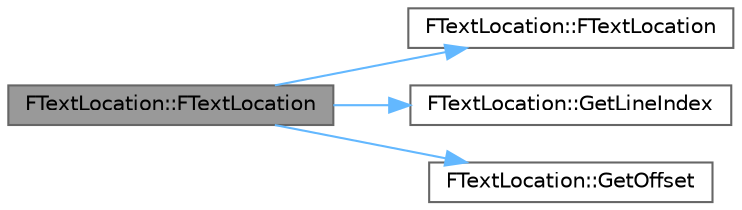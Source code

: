 digraph "FTextLocation::FTextLocation"
{
 // INTERACTIVE_SVG=YES
 // LATEX_PDF_SIZE
  bgcolor="transparent";
  edge [fontname=Helvetica,fontsize=10,labelfontname=Helvetica,labelfontsize=10];
  node [fontname=Helvetica,fontsize=10,shape=box,height=0.2,width=0.4];
  rankdir="LR";
  Node1 [id="Node000001",label="FTextLocation::FTextLocation",height=0.2,width=0.4,color="gray40", fillcolor="grey60", style="filled", fontcolor="black",tooltip=" "];
  Node1 -> Node2 [id="edge1_Node000001_Node000002",color="steelblue1",style="solid",tooltip=" "];
  Node2 [id="Node000002",label="FTextLocation::FTextLocation",height=0.2,width=0.4,color="grey40", fillcolor="white", style="filled",URL="$d4/d3e/structFTextLocation.html#a72a6571eb5a09c6ad116cbf09e00b4b1",tooltip=" "];
  Node1 -> Node3 [id="edge2_Node000001_Node000003",color="steelblue1",style="solid",tooltip=" "];
  Node3 [id="Node000003",label="FTextLocation::GetLineIndex",height=0.2,width=0.4,color="grey40", fillcolor="white", style="filled",URL="$d4/d3e/structFTextLocation.html#a65e2508e8939a85a6e998e79d205264d",tooltip=" "];
  Node1 -> Node4 [id="edge3_Node000001_Node000004",color="steelblue1",style="solid",tooltip=" "];
  Node4 [id="Node000004",label="FTextLocation::GetOffset",height=0.2,width=0.4,color="grey40", fillcolor="white", style="filled",URL="$d4/d3e/structFTextLocation.html#a586513ff5a0b8fc2193acca0c95bad89",tooltip=" "];
}
